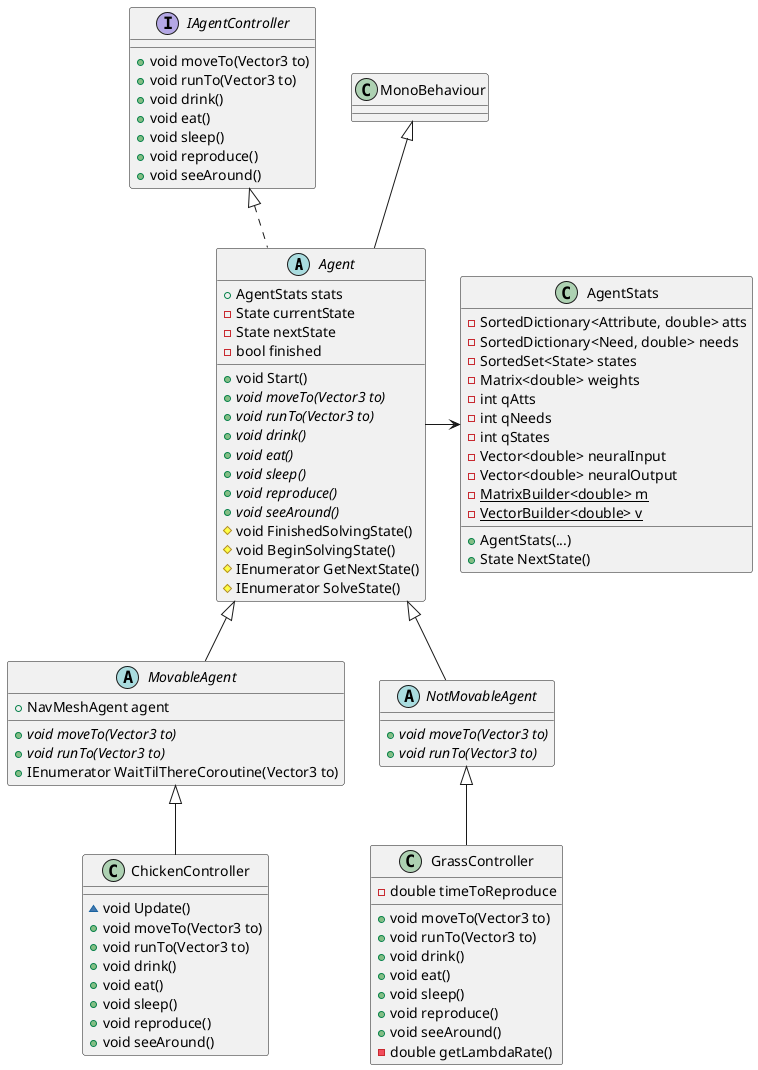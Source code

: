 @startuml
Agent <|-- MovableAgent
Agent <|-- NotMovableAgent
MovableAgent <|-- ChickenController
NotMovableAgent <|-- GrassController
IAgentController <|.. Agent
Agent -> AgentStats

MonoBehaviour <|-- Agent

interface IAgentController {
+void moveTo(Vector3 to)
+void runTo(Vector3 to)
+void drink()
+void eat()
+void sleep()
+void reproduce() 
+void seeAround() 
}

abstract class Agent {
+AgentStats stats
-State currentState
-State nextState
-bool finished
+void Start()
+{abstract} void moveTo(Vector3 to)
+{abstract} void runTo(Vector3 to)
+{abstract} void drink()
+{abstract} void eat()
+{abstract} void sleep()
+{abstract} void reproduce() 
+{abstract} void seeAround() 
#void FinishedSolvingState()
#void BeginSolvingState()
#IEnumerator GetNextState()
#IEnumerator SolveState()
}

class AgentStats {
-SortedDictionary<Attribute, double> atts
-SortedDictionary<Need, double> needs
-SortedSet<State> states
-Matrix<double> weights
-int qAtts
-int qNeeds
-int qStates
-Vector<double> neuralInput
-Vector<double> neuralOutput
-{static}MatrixBuilder<double> m
-{static}VectorBuilder<double> v
'+AgentStats(SortedDictionary<Attribute, double> atts, SortedDictionary<Need, double> needs, SortedSet<State> states, Matrix<double> weights) {
+AgentStats(...)
+State NextState()
}

abstract class MovableAgent {
+NavMeshAgent agent
+{abstract} void moveTo(Vector3 to)
+{abstract} void runTo(Vector3 to)
+IEnumerator WaitTilThereCoroutine(Vector3 to)
}

abstract class NotMovableAgent {
+{abstract} void moveTo(Vector3 to)
+{abstract} void runTo(Vector3 to)
}

class ChickenController {
~void Update()
+void moveTo(Vector3 to)
+void runTo(Vector3 to)
+void drink()
+void eat()
+void sleep()
+void reproduce() 
+void seeAround() 
}

class GrassController {
-double timeToReproduce
+void moveTo(Vector3 to)
+void runTo(Vector3 to)
+void drink()
+void eat()
+void sleep()
+void reproduce() 
+void seeAround() 
-double getLambdaRate()
}

@enduml